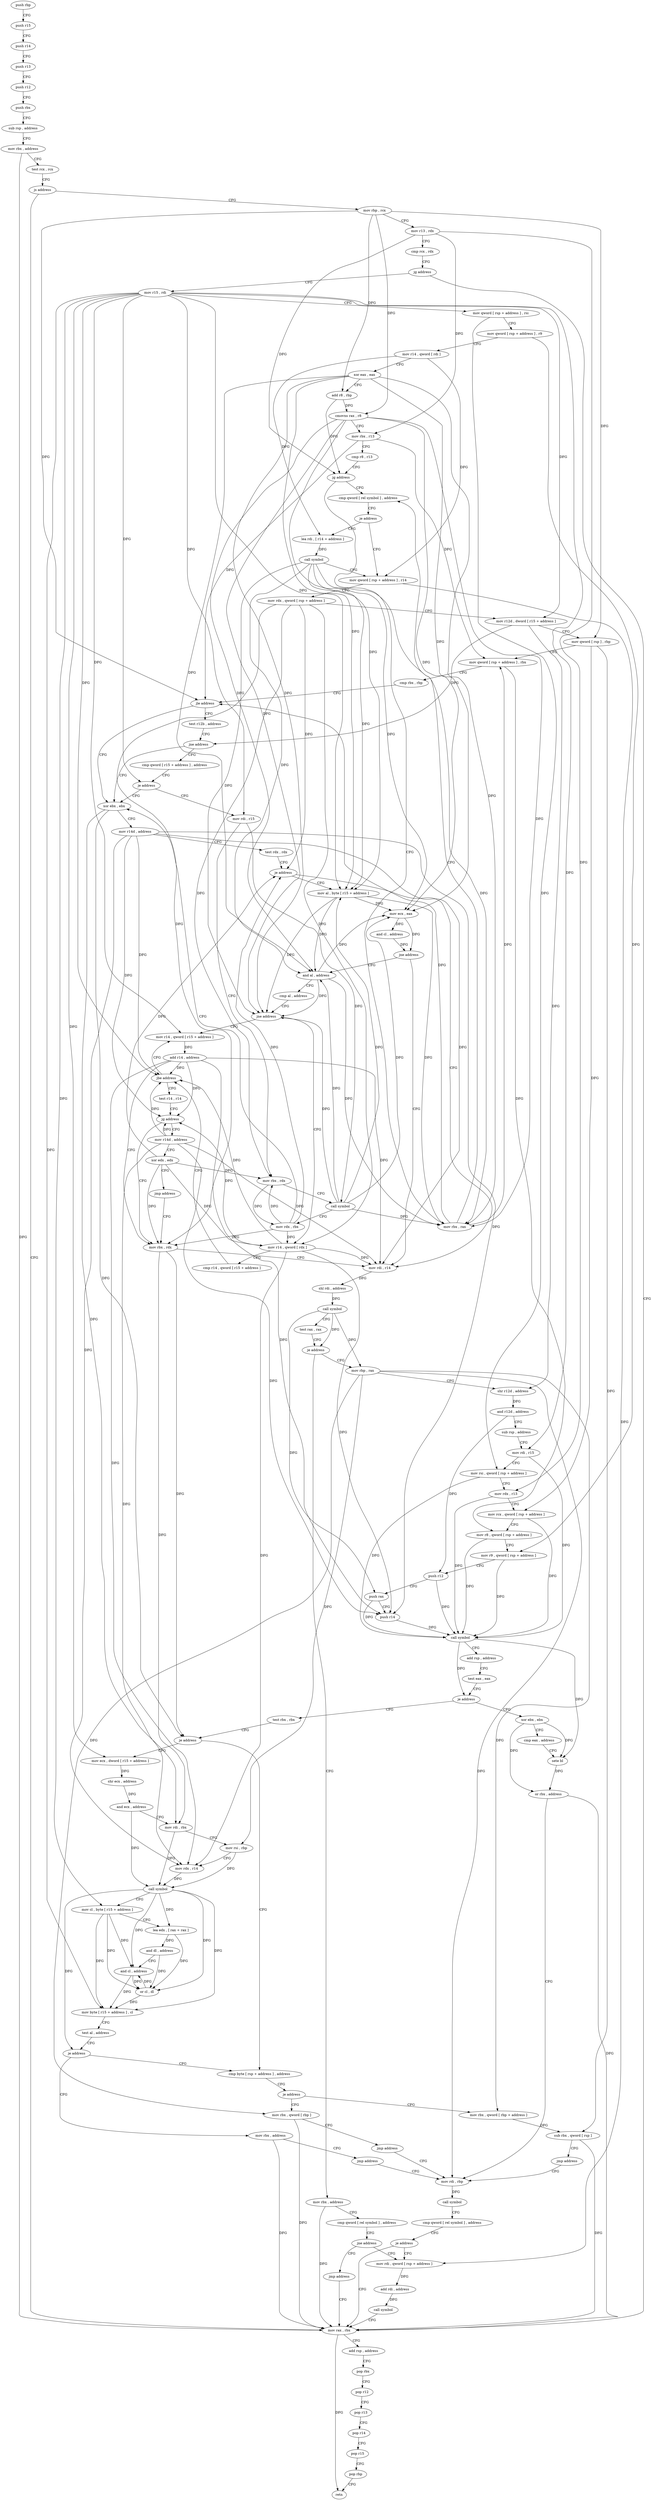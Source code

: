digraph "func" {
"4234976" [label = "push rbp" ]
"4234977" [label = "push r15" ]
"4234979" [label = "push r14" ]
"4234981" [label = "push r13" ]
"4234983" [label = "push r12" ]
"4234985" [label = "push rbx" ]
"4234986" [label = "sub rsp , address" ]
"4234990" [label = "mov rbx , address" ]
"4234997" [label = "test rcx , rcx" ]
"4235000" [label = "js address" ]
"4235315" [label = "mov rax , rbx" ]
"4235006" [label = "mov rbp , rcx" ]
"4235318" [label = "add rsp , address" ]
"4235322" [label = "pop rbx" ]
"4235323" [label = "pop r12" ]
"4235325" [label = "pop r13" ]
"4235327" [label = "pop r14" ]
"4235329" [label = "pop r15" ]
"4235331" [label = "pop rbp" ]
"4235332" [label = "retn" ]
"4235009" [label = "mov r13 , rdx" ]
"4235012" [label = "cmp rcx , rdx" ]
"4235015" [label = "jg address" ]
"4235021" [label = "mov r15 , rdi" ]
"4235024" [label = "mov qword [ rsp + address ] , rsi" ]
"4235029" [label = "mov qword [ rsp + address ] , r9" ]
"4235034" [label = "mov r14 , qword [ rdi ]" ]
"4235037" [label = "xor eax , eax" ]
"4235039" [label = "add r8 , rbp" ]
"4235042" [label = "cmovns rax , r8" ]
"4235046" [label = "mov rbx , r13" ]
"4235049" [label = "cmp r8 , r13" ]
"4235052" [label = "jg address" ]
"4235057" [label = "cmp qword [ rel symbol ] , address" ]
"4235054" [label = "mov rbx , rax" ]
"4235065" [label = "je address" ]
"4235079" [label = "mov qword [ rsp + address ] , r14" ]
"4235067" [label = "lea rdi , [ r14 + address ]" ]
"4235084" [label = "mov rdx , qword [ rsp + address ]" ]
"4235089" [label = "mov r12d , dword [ r15 + address ]" ]
"4235093" [label = "mov qword [ rsp ] , rbp" ]
"4235097" [label = "mov qword [ rsp + address ] , rbx" ]
"4235102" [label = "cmp rbx , rbp" ]
"4235105" [label = "jle address" ]
"4235134" [label = "xor ebx , ebx" ]
"4235107" [label = "test r12b , address" ]
"4235074" [label = "call symbol" ]
"4235136" [label = "mov r14d , address" ]
"4235142" [label = "test rdx , rdx" ]
"4235145" [label = "je address" ]
"4235188" [label = "mov rdi , r14" ]
"4235147" [label = "mov al , byte [ r15 + address ]" ]
"4235111" [label = "jne address" ]
"4235113" [label = "cmp qword [ r15 + address ] , address" ]
"4235191" [label = "shl rdi , address" ]
"4235195" [label = "call symbol" ]
"4235200" [label = "test rax , rax" ]
"4235203" [label = "je address" ]
"4235419" [label = "mov rbx , address" ]
"4235209" [label = "mov rbp , rax" ]
"4235151" [label = "mov ecx , eax" ]
"4235153" [label = "and cl , address" ]
"4235156" [label = "jne address" ]
"4235158" [label = "and al , address" ]
"4235118" [label = "je address" ]
"4235120" [label = "mov rdi , r15" ]
"4235426" [label = "cmp qword [ rel symbol ] , address" ]
"4235434" [label = "jne address" ]
"4235298" [label = "mov rdi , qword [ rsp + address ]" ]
"4235440" [label = "jmp address" ]
"4235212" [label = "shr r12d , address" ]
"4235216" [label = "and r12d , address" ]
"4235220" [label = "sub rsp , address" ]
"4235224" [label = "mov rdi , r15" ]
"4235227" [label = "mov rsi , qword [ rsp + address ]" ]
"4235232" [label = "mov rdx , r13" ]
"4235235" [label = "mov rcx , qword [ rsp + address ]" ]
"4235240" [label = "mov r8 , qword [ rsp + address ]" ]
"4235245" [label = "mov r9 , qword [ rsp + address ]" ]
"4235250" [label = "push r12" ]
"4235252" [label = "push rax" ]
"4235253" [label = "push r14" ]
"4235255" [label = "call symbol" ]
"4235260" [label = "add rsp , address" ]
"4235264" [label = "test eax , eax" ]
"4235266" [label = "je address" ]
"4235333" [label = "test rbx , rbx" ]
"4235268" [label = "xor ebx , ebx" ]
"4235160" [label = "cmp al , address" ]
"4235162" [label = "jne address" ]
"4235177" [label = "mov r14 , qword [ r15 + address ]" ]
"4235164" [label = "mov r14 , qword [ rdx ]" ]
"4235123" [label = "mov rbx , rdx" ]
"4235126" [label = "call symbol" ]
"4235131" [label = "mov rdx , rbx" ]
"4235303" [label = "add rdi , address" ]
"4235310" [label = "call symbol" ]
"4235336" [label = "je address" ]
"4235384" [label = "cmp byte [ rsp + address ] , address" ]
"4235338" [label = "mov ecx , dword [ r15 + address ]" ]
"4235270" [label = "cmp eax , address" ]
"4235273" [label = "sete bl" ]
"4235276" [label = "or rbx , address" ]
"4235280" [label = "mov rdi , rbp" ]
"4235181" [label = "add r14 , address" ]
"4235185" [label = "mov rbx , rdx" ]
"4235167" [label = "cmp r14 , qword [ r15 + address ]" ]
"4235171" [label = "jbe address" ]
"4235442" [label = "test r14 , r14" ]
"4235389" [label = "je address" ]
"4235401" [label = "mov rbx , qword [ rbp ]" ]
"4235391" [label = "mov rbx , qword [ rbp + address ]" ]
"4235342" [label = "shr ecx , address" ]
"4235344" [label = "and ecx , address" ]
"4235347" [label = "mov rdi , rbx" ]
"4235350" [label = "mov rsi , rbp" ]
"4235353" [label = "mov rdx , r14" ]
"4235356" [label = "call symbol" ]
"4235361" [label = "mov cl , byte [ r15 + address ]" ]
"4235365" [label = "lea edx , [ rax + rax ]" ]
"4235368" [label = "and dl , address" ]
"4235371" [label = "and cl , address" ]
"4235374" [label = "or cl , dl" ]
"4235376" [label = "mov byte [ r15 + address ] , cl" ]
"4235380" [label = "test al , address" ]
"4235382" [label = "je address" ]
"4235407" [label = "mov rbx , address" ]
"4235445" [label = "jg address" ]
"4235451" [label = "mov r14d , address" ]
"4235405" [label = "jmp address" ]
"4235395" [label = "sub rbx , qword [ rsp ]" ]
"4235399" [label = "jmp address" ]
"4235414" [label = "jmp address" ]
"4235457" [label = "xor edx , edx" ]
"4235459" [label = "jmp address" ]
"4235283" [label = "call symbol" ]
"4235288" [label = "cmp qword [ rel symbol ] , address" ]
"4235296" [label = "je address" ]
"4234976" -> "4234977" [ label = "CFG" ]
"4234977" -> "4234979" [ label = "CFG" ]
"4234979" -> "4234981" [ label = "CFG" ]
"4234981" -> "4234983" [ label = "CFG" ]
"4234983" -> "4234985" [ label = "CFG" ]
"4234985" -> "4234986" [ label = "CFG" ]
"4234986" -> "4234990" [ label = "CFG" ]
"4234990" -> "4234997" [ label = "CFG" ]
"4234990" -> "4235315" [ label = "DFG" ]
"4234997" -> "4235000" [ label = "CFG" ]
"4235000" -> "4235315" [ label = "CFG" ]
"4235000" -> "4235006" [ label = "CFG" ]
"4235315" -> "4235318" [ label = "CFG" ]
"4235315" -> "4235332" [ label = "DFG" ]
"4235006" -> "4235009" [ label = "CFG" ]
"4235006" -> "4235039" [ label = "DFG" ]
"4235006" -> "4235042" [ label = "DFG" ]
"4235006" -> "4235093" [ label = "DFG" ]
"4235006" -> "4235105" [ label = "DFG" ]
"4235318" -> "4235322" [ label = "CFG" ]
"4235322" -> "4235323" [ label = "CFG" ]
"4235323" -> "4235325" [ label = "CFG" ]
"4235325" -> "4235327" [ label = "CFG" ]
"4235327" -> "4235329" [ label = "CFG" ]
"4235329" -> "4235331" [ label = "CFG" ]
"4235331" -> "4235332" [ label = "CFG" ]
"4235009" -> "4235012" [ label = "CFG" ]
"4235009" -> "4235046" [ label = "DFG" ]
"4235009" -> "4235052" [ label = "DFG" ]
"4235009" -> "4235232" [ label = "DFG" ]
"4235012" -> "4235015" [ label = "CFG" ]
"4235015" -> "4235315" [ label = "CFG" ]
"4235015" -> "4235021" [ label = "CFG" ]
"4235021" -> "4235024" [ label = "CFG" ]
"4235021" -> "4235089" [ label = "DFG" ]
"4235021" -> "4235147" [ label = "DFG" ]
"4235021" -> "4235118" [ label = "DFG" ]
"4235021" -> "4235224" [ label = "DFG" ]
"4235021" -> "4235120" [ label = "DFG" ]
"4235021" -> "4235177" [ label = "DFG" ]
"4235021" -> "4235171" [ label = "DFG" ]
"4235021" -> "4235338" [ label = "DFG" ]
"4235021" -> "4235361" [ label = "DFG" ]
"4235021" -> "4235376" [ label = "DFG" ]
"4235024" -> "4235029" [ label = "CFG" ]
"4235024" -> "4235227" [ label = "DFG" ]
"4235029" -> "4235034" [ label = "CFG" ]
"4235029" -> "4235245" [ label = "DFG" ]
"4235034" -> "4235037" [ label = "CFG" ]
"4235034" -> "4235079" [ label = "DFG" ]
"4235034" -> "4235067" [ label = "DFG" ]
"4235037" -> "4235039" [ label = "CFG" ]
"4235037" -> "4235054" [ label = "DFG" ]
"4235037" -> "4235147" [ label = "DFG" ]
"4235037" -> "4235151" [ label = "DFG" ]
"4235037" -> "4235158" [ label = "DFG" ]
"4235037" -> "4235162" [ label = "DFG" ]
"4235039" -> "4235042" [ label = "DFG" ]
"4235039" -> "4235052" [ label = "DFG" ]
"4235042" -> "4235046" [ label = "CFG" ]
"4235042" -> "4235054" [ label = "DFG" ]
"4235042" -> "4235147" [ label = "DFG" ]
"4235042" -> "4235151" [ label = "DFG" ]
"4235042" -> "4235158" [ label = "DFG" ]
"4235042" -> "4235162" [ label = "DFG" ]
"4235046" -> "4235049" [ label = "CFG" ]
"4235046" -> "4235097" [ label = "DFG" ]
"4235046" -> "4235105" [ label = "DFG" ]
"4235049" -> "4235052" [ label = "CFG" ]
"4235052" -> "4235057" [ label = "CFG" ]
"4235052" -> "4235054" [ label = "CFG" ]
"4235057" -> "4235065" [ label = "CFG" ]
"4235054" -> "4235057" [ label = "CFG" ]
"4235054" -> "4235097" [ label = "DFG" ]
"4235054" -> "4235105" [ label = "DFG" ]
"4235065" -> "4235079" [ label = "CFG" ]
"4235065" -> "4235067" [ label = "CFG" ]
"4235079" -> "4235084" [ label = "CFG" ]
"4235079" -> "4235298" [ label = "DFG" ]
"4235067" -> "4235074" [ label = "DFG" ]
"4235084" -> "4235089" [ label = "CFG" ]
"4235084" -> "4235145" [ label = "DFG" ]
"4235084" -> "4235123" [ label = "DFG" ]
"4235084" -> "4235164" [ label = "DFG" ]
"4235084" -> "4235185" [ label = "DFG" ]
"4235089" -> "4235093" [ label = "CFG" ]
"4235089" -> "4235111" [ label = "DFG" ]
"4235089" -> "4235212" [ label = "DFG" ]
"4235093" -> "4235097" [ label = "CFG" ]
"4235093" -> "4235235" [ label = "DFG" ]
"4235093" -> "4235395" [ label = "DFG" ]
"4235097" -> "4235102" [ label = "CFG" ]
"4235097" -> "4235240" [ label = "DFG" ]
"4235102" -> "4235105" [ label = "CFG" ]
"4235105" -> "4235134" [ label = "CFG" ]
"4235105" -> "4235107" [ label = "CFG" ]
"4235134" -> "4235136" [ label = "CFG" ]
"4235134" -> "4235336" [ label = "DFG" ]
"4235134" -> "4235347" [ label = "DFG" ]
"4235107" -> "4235111" [ label = "CFG" ]
"4235074" -> "4235079" [ label = "CFG" ]
"4235074" -> "4235054" [ label = "DFG" ]
"4235074" -> "4235147" [ label = "DFG" ]
"4235074" -> "4235151" [ label = "DFG" ]
"4235074" -> "4235158" [ label = "DFG" ]
"4235074" -> "4235162" [ label = "DFG" ]
"4235136" -> "4235142" [ label = "CFG" ]
"4235136" -> "4235188" [ label = "DFG" ]
"4235136" -> "4235253" [ label = "DFG" ]
"4235136" -> "4235171" [ label = "DFG" ]
"4235136" -> "4235353" [ label = "DFG" ]
"4235136" -> "4235445" [ label = "DFG" ]
"4235142" -> "4235145" [ label = "CFG" ]
"4235145" -> "4235188" [ label = "CFG" ]
"4235145" -> "4235147" [ label = "CFG" ]
"4235188" -> "4235191" [ label = "DFG" ]
"4235147" -> "4235151" [ label = "DFG" ]
"4235147" -> "4235054" [ label = "DFG" ]
"4235147" -> "4235158" [ label = "DFG" ]
"4235147" -> "4235162" [ label = "DFG" ]
"4235111" -> "4235134" [ label = "CFG" ]
"4235111" -> "4235113" [ label = "CFG" ]
"4235113" -> "4235118" [ label = "CFG" ]
"4235191" -> "4235195" [ label = "DFG" ]
"4235195" -> "4235200" [ label = "CFG" ]
"4235195" -> "4235203" [ label = "DFG" ]
"4235195" -> "4235209" [ label = "DFG" ]
"4235195" -> "4235252" [ label = "DFG" ]
"4235200" -> "4235203" [ label = "CFG" ]
"4235203" -> "4235419" [ label = "CFG" ]
"4235203" -> "4235209" [ label = "CFG" ]
"4235419" -> "4235426" [ label = "CFG" ]
"4235419" -> "4235315" [ label = "DFG" ]
"4235209" -> "4235212" [ label = "CFG" ]
"4235209" -> "4235350" [ label = "DFG" ]
"4235209" -> "4235280" [ label = "DFG" ]
"4235209" -> "4235401" [ label = "DFG" ]
"4235209" -> "4235391" [ label = "DFG" ]
"4235151" -> "4235153" [ label = "DFG" ]
"4235151" -> "4235156" [ label = "DFG" ]
"4235153" -> "4235156" [ label = "DFG" ]
"4235156" -> "4235188" [ label = "CFG" ]
"4235156" -> "4235158" [ label = "CFG" ]
"4235158" -> "4235160" [ label = "CFG" ]
"4235158" -> "4235054" [ label = "DFG" ]
"4235158" -> "4235151" [ label = "DFG" ]
"4235158" -> "4235162" [ label = "DFG" ]
"4235118" -> "4235134" [ label = "CFG" ]
"4235118" -> "4235120" [ label = "CFG" ]
"4235120" -> "4235123" [ label = "CFG" ]
"4235120" -> "4235126" [ label = "DFG" ]
"4235426" -> "4235434" [ label = "CFG" ]
"4235434" -> "4235298" [ label = "CFG" ]
"4235434" -> "4235440" [ label = "CFG" ]
"4235298" -> "4235303" [ label = "DFG" ]
"4235440" -> "4235315" [ label = "CFG" ]
"4235212" -> "4235216" [ label = "DFG" ]
"4235216" -> "4235220" [ label = "CFG" ]
"4235216" -> "4235250" [ label = "DFG" ]
"4235220" -> "4235224" [ label = "CFG" ]
"4235224" -> "4235227" [ label = "CFG" ]
"4235224" -> "4235255" [ label = "DFG" ]
"4235227" -> "4235232" [ label = "CFG" ]
"4235227" -> "4235255" [ label = "DFG" ]
"4235232" -> "4235235" [ label = "CFG" ]
"4235232" -> "4235255" [ label = "DFG" ]
"4235235" -> "4235240" [ label = "CFG" ]
"4235235" -> "4235255" [ label = "DFG" ]
"4235240" -> "4235245" [ label = "CFG" ]
"4235240" -> "4235255" [ label = "DFG" ]
"4235245" -> "4235250" [ label = "CFG" ]
"4235245" -> "4235255" [ label = "DFG" ]
"4235250" -> "4235252" [ label = "CFG" ]
"4235250" -> "4235255" [ label = "DFG" ]
"4235252" -> "4235253" [ label = "CFG" ]
"4235252" -> "4235255" [ label = "DFG" ]
"4235253" -> "4235255" [ label = "DFG" ]
"4235255" -> "4235260" [ label = "CFG" ]
"4235255" -> "4235266" [ label = "DFG" ]
"4235255" -> "4235273" [ label = "DFG" ]
"4235260" -> "4235264" [ label = "CFG" ]
"4235264" -> "4235266" [ label = "CFG" ]
"4235266" -> "4235333" [ label = "CFG" ]
"4235266" -> "4235268" [ label = "CFG" ]
"4235333" -> "4235336" [ label = "CFG" ]
"4235268" -> "4235270" [ label = "CFG" ]
"4235268" -> "4235273" [ label = "DFG" ]
"4235268" -> "4235276" [ label = "DFG" ]
"4235160" -> "4235162" [ label = "CFG" ]
"4235162" -> "4235177" [ label = "CFG" ]
"4235162" -> "4235164" [ label = "CFG" ]
"4235177" -> "4235181" [ label = "DFG" ]
"4235164" -> "4235167" [ label = "CFG" ]
"4235164" -> "4235188" [ label = "DFG" ]
"4235164" -> "4235253" [ label = "DFG" ]
"4235164" -> "4235171" [ label = "DFG" ]
"4235164" -> "4235353" [ label = "DFG" ]
"4235164" -> "4235445" [ label = "DFG" ]
"4235123" -> "4235126" [ label = "CFG" ]
"4235123" -> "4235131" [ label = "DFG" ]
"4235126" -> "4235131" [ label = "CFG" ]
"4235126" -> "4235054" [ label = "DFG" ]
"4235126" -> "4235151" [ label = "DFG" ]
"4235126" -> "4235158" [ label = "DFG" ]
"4235126" -> "4235162" [ label = "DFG" ]
"4235126" -> "4235147" [ label = "DFG" ]
"4235131" -> "4235134" [ label = "CFG" ]
"4235131" -> "4235145" [ label = "DFG" ]
"4235131" -> "4235123" [ label = "DFG" ]
"4235131" -> "4235164" [ label = "DFG" ]
"4235131" -> "4235185" [ label = "DFG" ]
"4235303" -> "4235310" [ label = "DFG" ]
"4235310" -> "4235315" [ label = "CFG" ]
"4235336" -> "4235384" [ label = "CFG" ]
"4235336" -> "4235338" [ label = "CFG" ]
"4235384" -> "4235389" [ label = "CFG" ]
"4235338" -> "4235342" [ label = "DFG" ]
"4235270" -> "4235273" [ label = "CFG" ]
"4235273" -> "4235276" [ label = "DFG" ]
"4235276" -> "4235280" [ label = "CFG" ]
"4235276" -> "4235315" [ label = "DFG" ]
"4235280" -> "4235283" [ label = "DFG" ]
"4235181" -> "4235185" [ label = "CFG" ]
"4235181" -> "4235188" [ label = "DFG" ]
"4235181" -> "4235253" [ label = "DFG" ]
"4235181" -> "4235171" [ label = "DFG" ]
"4235181" -> "4235353" [ label = "DFG" ]
"4235181" -> "4235445" [ label = "DFG" ]
"4235185" -> "4235188" [ label = "CFG" ]
"4235185" -> "4235336" [ label = "DFG" ]
"4235185" -> "4235347" [ label = "DFG" ]
"4235167" -> "4235171" [ label = "CFG" ]
"4235171" -> "4235442" [ label = "CFG" ]
"4235171" -> "4235177" [ label = "CFG" ]
"4235442" -> "4235445" [ label = "CFG" ]
"4235389" -> "4235401" [ label = "CFG" ]
"4235389" -> "4235391" [ label = "CFG" ]
"4235401" -> "4235405" [ label = "CFG" ]
"4235401" -> "4235315" [ label = "DFG" ]
"4235391" -> "4235395" [ label = "DFG" ]
"4235342" -> "4235344" [ label = "DFG" ]
"4235344" -> "4235347" [ label = "CFG" ]
"4235344" -> "4235356" [ label = "DFG" ]
"4235347" -> "4235350" [ label = "CFG" ]
"4235347" -> "4235356" [ label = "DFG" ]
"4235350" -> "4235353" [ label = "CFG" ]
"4235350" -> "4235356" [ label = "DFG" ]
"4235353" -> "4235356" [ label = "DFG" ]
"4235356" -> "4235361" [ label = "CFG" ]
"4235356" -> "4235365" [ label = "DFG" ]
"4235356" -> "4235382" [ label = "DFG" ]
"4235356" -> "4235371" [ label = "DFG" ]
"4235356" -> "4235374" [ label = "DFG" ]
"4235356" -> "4235376" [ label = "DFG" ]
"4235361" -> "4235365" [ label = "CFG" ]
"4235361" -> "4235371" [ label = "DFG" ]
"4235361" -> "4235374" [ label = "DFG" ]
"4235361" -> "4235376" [ label = "DFG" ]
"4235365" -> "4235368" [ label = "DFG" ]
"4235365" -> "4235374" [ label = "DFG" ]
"4235368" -> "4235371" [ label = "CFG" ]
"4235368" -> "4235374" [ label = "DFG" ]
"4235371" -> "4235374" [ label = "DFG" ]
"4235371" -> "4235376" [ label = "DFG" ]
"4235374" -> "4235376" [ label = "DFG" ]
"4235374" -> "4235371" [ label = "DFG" ]
"4235376" -> "4235380" [ label = "CFG" ]
"4235380" -> "4235382" [ label = "CFG" ]
"4235382" -> "4235407" [ label = "CFG" ]
"4235382" -> "4235384" [ label = "CFG" ]
"4235407" -> "4235414" [ label = "CFG" ]
"4235407" -> "4235315" [ label = "DFG" ]
"4235445" -> "4235185" [ label = "CFG" ]
"4235445" -> "4235451" [ label = "CFG" ]
"4235451" -> "4235457" [ label = "CFG" ]
"4235451" -> "4235188" [ label = "DFG" ]
"4235451" -> "4235253" [ label = "DFG" ]
"4235451" -> "4235353" [ label = "DFG" ]
"4235451" -> "4235445" [ label = "DFG" ]
"4235451" -> "4235171" [ label = "DFG" ]
"4235405" -> "4235280" [ label = "CFG" ]
"4235395" -> "4235399" [ label = "CFG" ]
"4235395" -> "4235315" [ label = "DFG" ]
"4235399" -> "4235280" [ label = "CFG" ]
"4235414" -> "4235280" [ label = "CFG" ]
"4235457" -> "4235459" [ label = "CFG" ]
"4235457" -> "4235145" [ label = "DFG" ]
"4235457" -> "4235123" [ label = "DFG" ]
"4235457" -> "4235164" [ label = "DFG" ]
"4235457" -> "4235185" [ label = "DFG" ]
"4235459" -> "4235185" [ label = "CFG" ]
"4235283" -> "4235288" [ label = "CFG" ]
"4235288" -> "4235296" [ label = "CFG" ]
"4235296" -> "4235315" [ label = "CFG" ]
"4235296" -> "4235298" [ label = "CFG" ]
}
